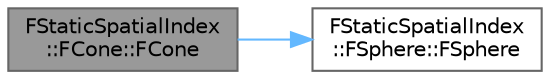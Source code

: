 digraph "FStaticSpatialIndex::FCone::FCone"
{
 // INTERACTIVE_SVG=YES
 // LATEX_PDF_SIZE
  bgcolor="transparent";
  edge [fontname=Helvetica,fontsize=10,labelfontname=Helvetica,labelfontsize=10];
  node [fontname=Helvetica,fontsize=10,shape=box,height=0.2,width=0.4];
  rankdir="LR";
  Node1 [id="Node000001",label="FStaticSpatialIndex\l::FCone::FCone",height=0.2,width=0.4,color="gray40", fillcolor="grey60", style="filled", fontcolor="black",tooltip=" "];
  Node1 -> Node2 [id="edge1_Node000001_Node000002",color="steelblue1",style="solid",tooltip=" "];
  Node2 [id="Node000002",label="FStaticSpatialIndex\l::FSphere::FSphere",height=0.2,width=0.4,color="grey40", fillcolor="white", style="filled",URL="$dc/dc6/structFStaticSpatialIndex_1_1FSphere.html#abfac35b172690d59e3fc9c366a9846b5",tooltip=" "];
}
